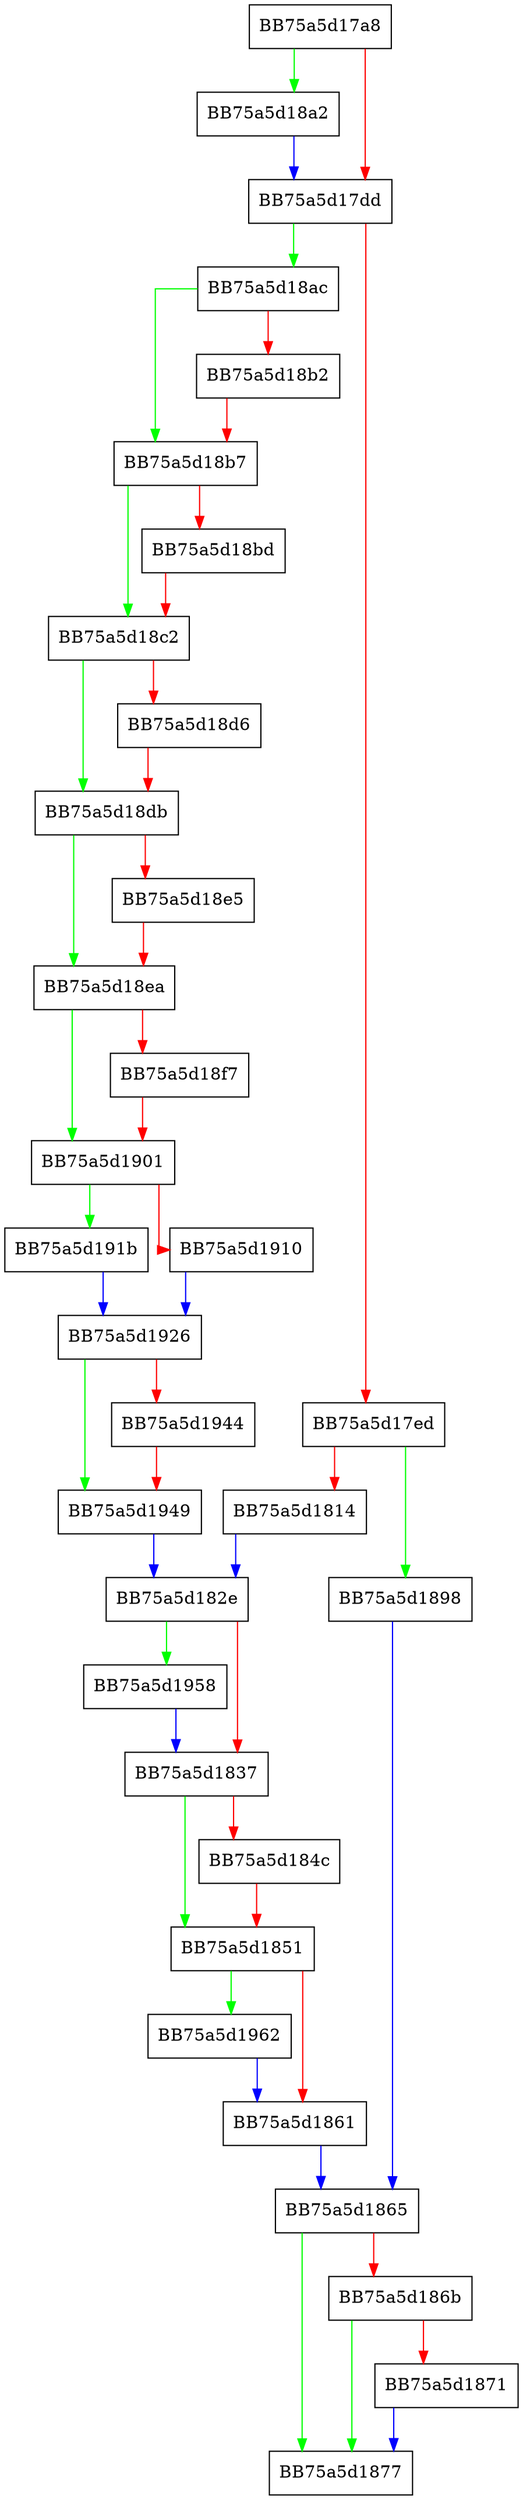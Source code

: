 digraph allocateIdNode {
  node [shape="box"];
  graph [splines=ortho];
  BB75a5d17a8 -> BB75a5d18a2 [color="green"];
  BB75a5d17a8 -> BB75a5d17dd [color="red"];
  BB75a5d17dd -> BB75a5d18ac [color="green"];
  BB75a5d17dd -> BB75a5d17ed [color="red"];
  BB75a5d17ed -> BB75a5d1898 [color="green"];
  BB75a5d17ed -> BB75a5d1814 [color="red"];
  BB75a5d1814 -> BB75a5d182e [color="blue"];
  BB75a5d182e -> BB75a5d1958 [color="green"];
  BB75a5d182e -> BB75a5d1837 [color="red"];
  BB75a5d1837 -> BB75a5d1851 [color="green"];
  BB75a5d1837 -> BB75a5d184c [color="red"];
  BB75a5d184c -> BB75a5d1851 [color="red"];
  BB75a5d1851 -> BB75a5d1962 [color="green"];
  BB75a5d1851 -> BB75a5d1861 [color="red"];
  BB75a5d1861 -> BB75a5d1865 [color="blue"];
  BB75a5d1865 -> BB75a5d1877 [color="green"];
  BB75a5d1865 -> BB75a5d186b [color="red"];
  BB75a5d186b -> BB75a5d1877 [color="green"];
  BB75a5d186b -> BB75a5d1871 [color="red"];
  BB75a5d1871 -> BB75a5d1877 [color="blue"];
  BB75a5d1898 -> BB75a5d1865 [color="blue"];
  BB75a5d18a2 -> BB75a5d17dd [color="blue"];
  BB75a5d18ac -> BB75a5d18b7 [color="green"];
  BB75a5d18ac -> BB75a5d18b2 [color="red"];
  BB75a5d18b2 -> BB75a5d18b7 [color="red"];
  BB75a5d18b7 -> BB75a5d18c2 [color="green"];
  BB75a5d18b7 -> BB75a5d18bd [color="red"];
  BB75a5d18bd -> BB75a5d18c2 [color="red"];
  BB75a5d18c2 -> BB75a5d18db [color="green"];
  BB75a5d18c2 -> BB75a5d18d6 [color="red"];
  BB75a5d18d6 -> BB75a5d18db [color="red"];
  BB75a5d18db -> BB75a5d18ea [color="green"];
  BB75a5d18db -> BB75a5d18e5 [color="red"];
  BB75a5d18e5 -> BB75a5d18ea [color="red"];
  BB75a5d18ea -> BB75a5d1901 [color="green"];
  BB75a5d18ea -> BB75a5d18f7 [color="red"];
  BB75a5d18f7 -> BB75a5d1901 [color="red"];
  BB75a5d1901 -> BB75a5d191b [color="green"];
  BB75a5d1901 -> BB75a5d1910 [color="red"];
  BB75a5d1910 -> BB75a5d1926 [color="blue"];
  BB75a5d191b -> BB75a5d1926 [color="blue"];
  BB75a5d1926 -> BB75a5d1949 [color="green"];
  BB75a5d1926 -> BB75a5d1944 [color="red"];
  BB75a5d1944 -> BB75a5d1949 [color="red"];
  BB75a5d1949 -> BB75a5d182e [color="blue"];
  BB75a5d1958 -> BB75a5d1837 [color="blue"];
  BB75a5d1962 -> BB75a5d1861 [color="blue"];
}